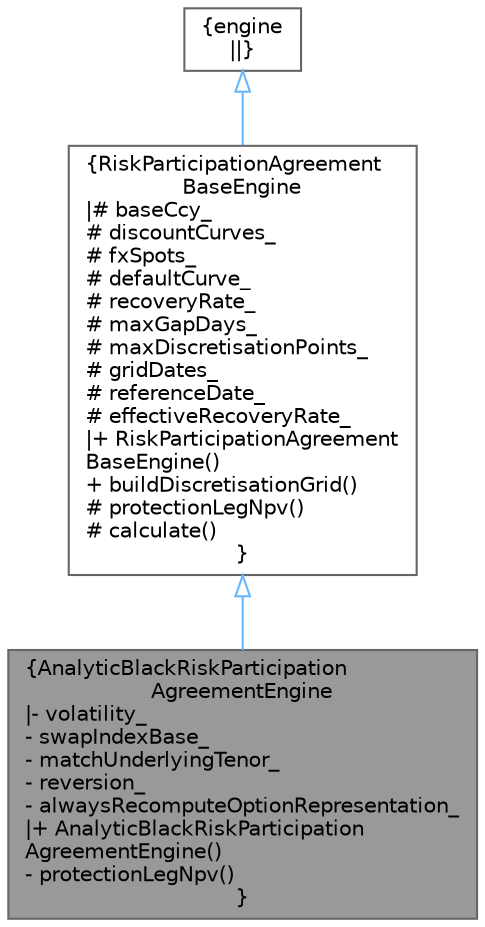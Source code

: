 digraph "AnalyticBlackRiskParticipationAgreementEngine"
{
 // INTERACTIVE_SVG=YES
 // LATEX_PDF_SIZE
  bgcolor="transparent";
  edge [fontname=Helvetica,fontsize=10,labelfontname=Helvetica,labelfontsize=10];
  node [fontname=Helvetica,fontsize=10,shape=box,height=0.2,width=0.4];
  Node1 [label="{AnalyticBlackRiskParticipation\lAgreementEngine\n|- volatility_\l- swapIndexBase_\l- matchUnderlyingTenor_\l- reversion_\l- alwaysRecomputeOptionRepresentation_\l|+ AnalyticBlackRiskParticipation\lAgreementEngine()\l- protectionLegNpv()\l}",height=0.2,width=0.4,color="gray40", fillcolor="grey60", style="filled", fontcolor="black",tooltip=" "];
  Node2 -> Node1 [dir="back",color="steelblue1",style="solid",arrowtail="onormal"];
  Node2 [label="{RiskParticipationAgreement\lBaseEngine\n|# baseCcy_\l# discountCurves_\l# fxSpots_\l# defaultCurve_\l# recoveryRate_\l# maxGapDays_\l# maxDiscretisationPoints_\l# gridDates_\l# referenceDate_\l# effectiveRecoveryRate_\l|+ RiskParticipationAgreement\lBaseEngine()\l+ buildDiscretisationGrid()\l# protectionLegNpv()\l# calculate()\l}",height=0.2,width=0.4,color="gray40", fillcolor="white", style="filled",URL="$classore_1_1data_1_1_risk_participation_agreement_base_engine.html",tooltip=" "];
  Node3 -> Node2 [dir="back",color="steelblue1",style="solid",arrowtail="onormal"];
  Node3 [label="{engine\n||}",height=0.2,width=0.4,color="gray40", fillcolor="white", style="filled",URL="C:/dev/ORE/documentation/QuantExt/doc/quantext.tag$class_quant_ext_1_1_risk_participation_agreement_1_1engine.html",tooltip=" "];
}
